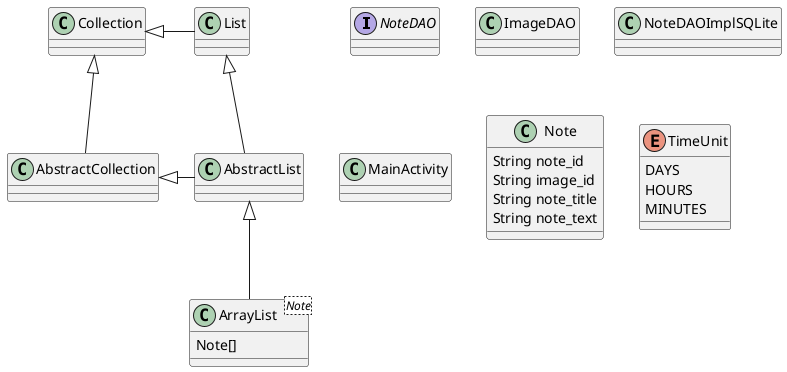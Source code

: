 @startuml


interface NoteDAO
interface ImageDAO



List <|-- AbstractList
Collection <|-- AbstractCollection

Collection <|- List
AbstractCollection <|- AbstractList
AbstractList <|-- ArrayList

class NoteDAOImplSQLite {
}

class ImageDAO{

}

class MainActivity{
}

class ArrayList<Note>{
Note[]
}

class Note {
String note_id
String image_id
String note_title
String note_text

}

enum TimeUnit {
DAYS
HOURS
MINUTES
}

@enduml